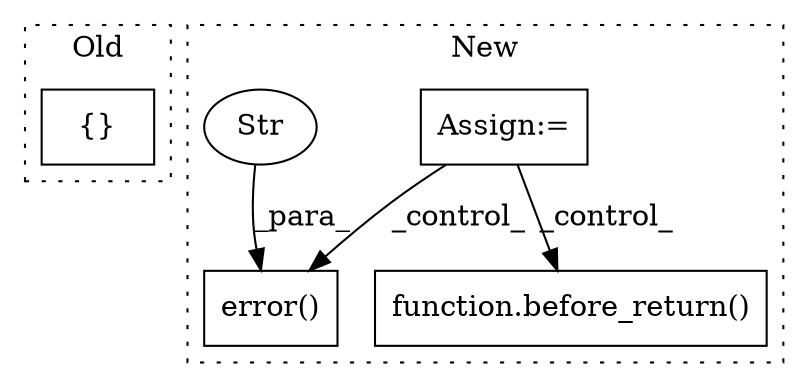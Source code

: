 digraph G {
subgraph cluster0 {
1 [label="{}" a="59" s="11630,11641" l="1,0" shape="box"];
label = "Old";
style="dotted";
}
subgraph cluster1 {
2 [label="function.before_return()" a="75" s="11546" l="15" shape="box"];
3 [label="Assign:=" a="68" s="9181" l="3" shape="box"];
4 [label="error()" a="75" s="11197,11244" l="13,1" shape="box"];
5 [label="Str" a="66" s="11210" l="34" shape="ellipse"];
label = "New";
style="dotted";
}
3 -> 4 [label="_control_"];
3 -> 2 [label="_control_"];
5 -> 4 [label="_para_"];
}